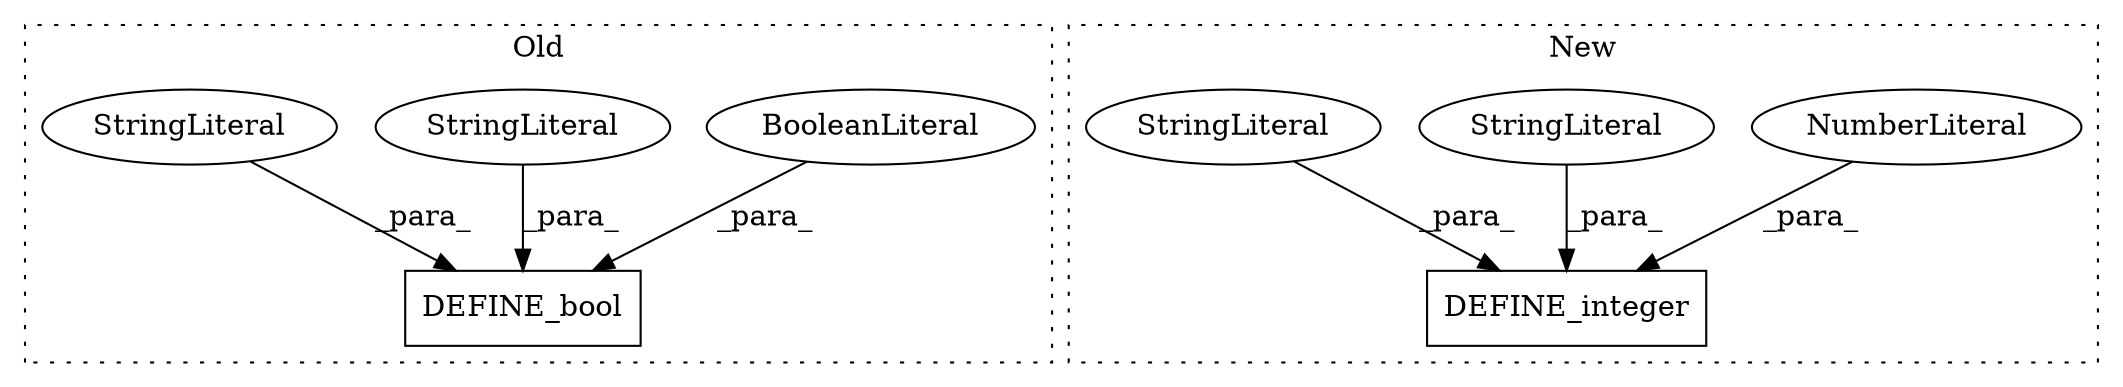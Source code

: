 digraph G {
subgraph cluster0 {
1 [label="DEFINE_bool" a="32" s="3166,3233" l="12,1" shape="box"];
4 [label="BooleanLiteral" a="9" s="3199" l="5" shape="ellipse"];
5 [label="StringLiteral" a="45" s="3205" l="28" shape="ellipse"];
6 [label="StringLiteral" a="45" s="3178" l="20" shape="ellipse"];
label = "Old";
style="dotted";
}
subgraph cluster1 {
2 [label="DEFINE_integer" a="32" s="3397,3459" l="15,1" shape="box"];
3 [label="NumberLiteral" a="34" s="3433" l="1" shape="ellipse"];
7 [label="StringLiteral" a="45" s="3435" l="24" shape="ellipse"];
8 [label="StringLiteral" a="45" s="3412" l="20" shape="ellipse"];
label = "New";
style="dotted";
}
3 -> 2 [label="_para_"];
4 -> 1 [label="_para_"];
5 -> 1 [label="_para_"];
6 -> 1 [label="_para_"];
7 -> 2 [label="_para_"];
8 -> 2 [label="_para_"];
}